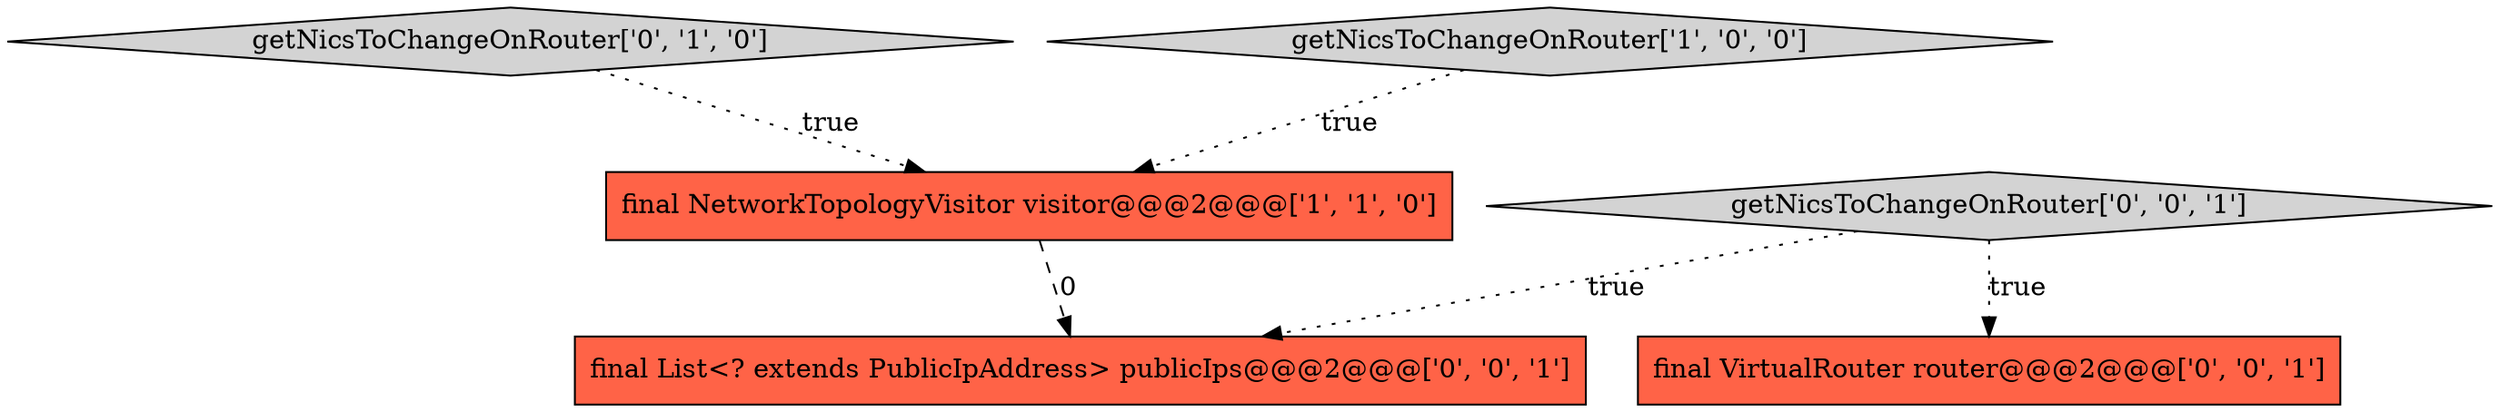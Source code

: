 digraph {
2 [style = filled, label = "getNicsToChangeOnRouter['0', '1', '0']", fillcolor = lightgray, shape = diamond image = "AAA0AAABBB2BBB"];
5 [style = filled, label = "getNicsToChangeOnRouter['0', '0', '1']", fillcolor = lightgray, shape = diamond image = "AAA0AAABBB3BBB"];
4 [style = filled, label = "final List<? extends PublicIpAddress> publicIps@@@2@@@['0', '0', '1']", fillcolor = tomato, shape = box image = "AAA0AAABBB3BBB"];
0 [style = filled, label = "final NetworkTopologyVisitor visitor@@@2@@@['1', '1', '0']", fillcolor = tomato, shape = box image = "AAA0AAABBB1BBB"];
3 [style = filled, label = "final VirtualRouter router@@@2@@@['0', '0', '1']", fillcolor = tomato, shape = box image = "AAA0AAABBB3BBB"];
1 [style = filled, label = "getNicsToChangeOnRouter['1', '0', '0']", fillcolor = lightgray, shape = diamond image = "AAA0AAABBB1BBB"];
2->0 [style = dotted, label="true"];
5->4 [style = dotted, label="true"];
0->4 [style = dashed, label="0"];
1->0 [style = dotted, label="true"];
5->3 [style = dotted, label="true"];
}
